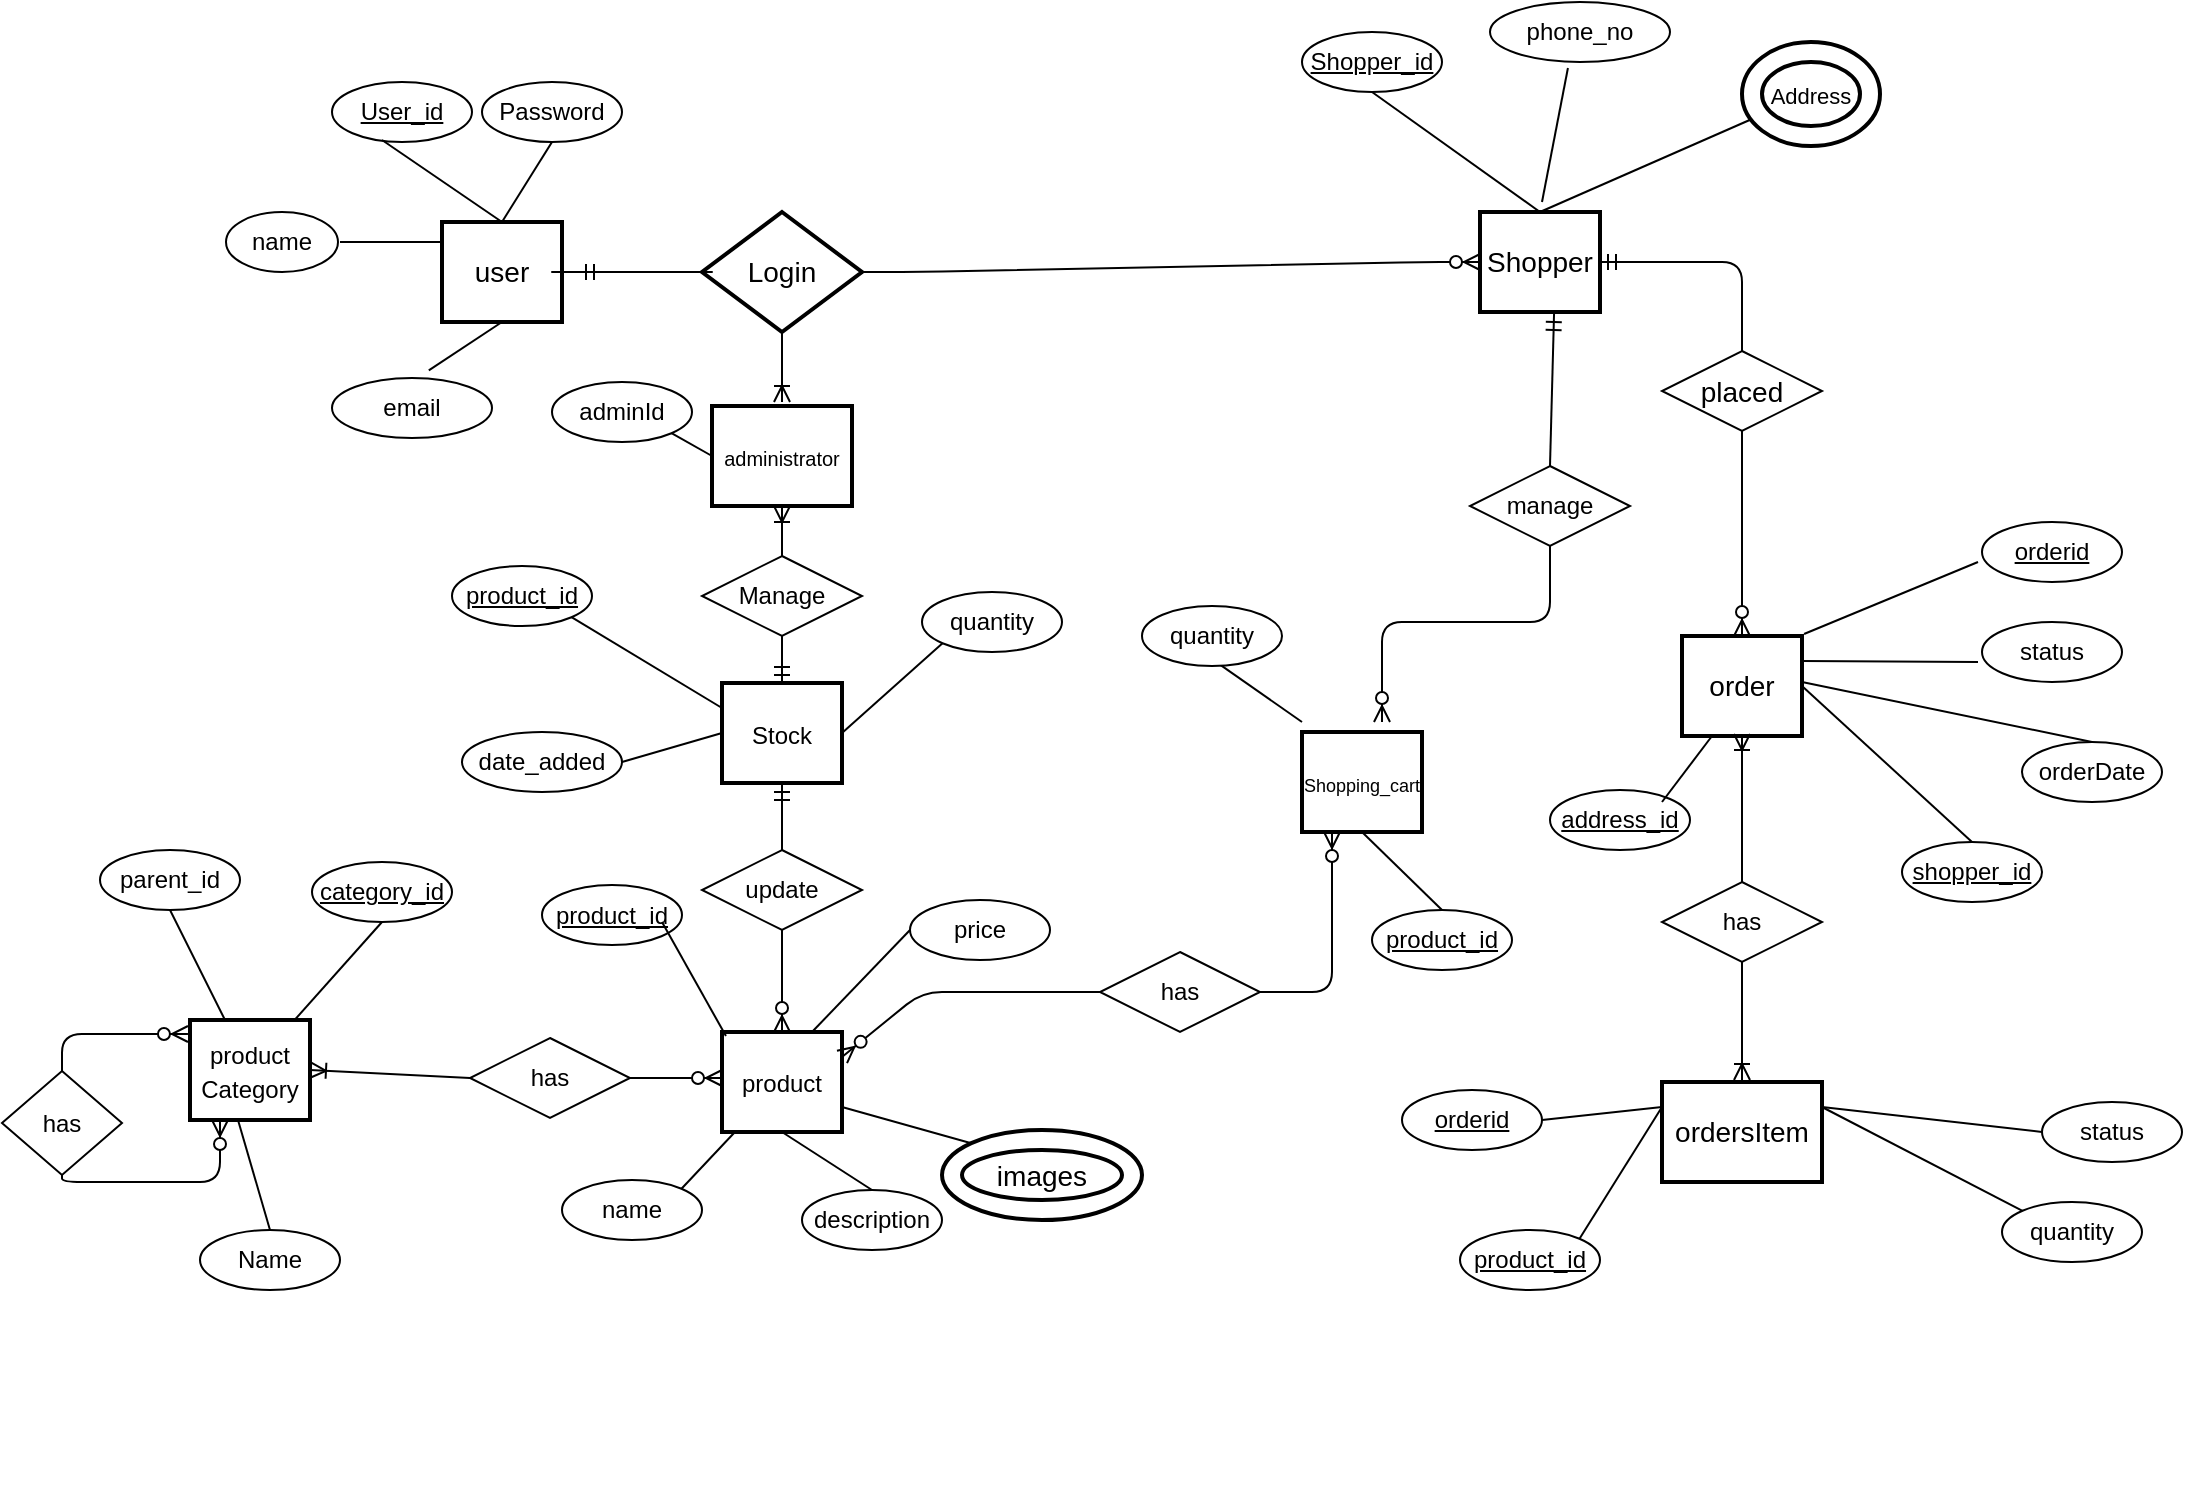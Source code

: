 <mxfile pages="1" version="11.2.1" type="device"><diagram id="gS7jpQpvTUa63fedZIkj" name="Page-1"><mxGraphModel dx="1718" dy="427" grid="1" gridSize="10" guides="1" tooltips="1" connect="1" arrows="1" fold="1" page="1" pageScale="1" pageWidth="850" pageHeight="1100" math="0" shadow="0"><root><mxCell id="0"/><mxCell id="1" parent="0"/><mxCell id="2SPnDHDMHKQsemep0HU1-3" value="Login" style="shape=rhombus;strokeWidth=2;fontSize=17;perimeter=rhombusPerimeter;whiteSpace=wrap;html=1;align=center;fontSize=14;" parent="1" vertex="1"><mxGeometry x="210" y="115" width="80" height="60" as="geometry"/></mxCell><mxCell id="2SPnDHDMHKQsemep0HU1-4" value="user" style="strokeWidth=2;whiteSpace=wrap;html=1;align=center;fontSize=14;" parent="1" vertex="1"><mxGeometry x="80" y="120" width="60" height="50" as="geometry"/></mxCell><mxCell id="2SPnDHDMHKQsemep0HU1-8" value="&lt;u&gt;User_id&lt;/u&gt;" style="ellipse;whiteSpace=wrap;html=1;" parent="1" vertex="1"><mxGeometry x="25" y="50" width="70" height="30" as="geometry"/></mxCell><mxCell id="2SPnDHDMHKQsemep0HU1-9" value="Password" style="ellipse;whiteSpace=wrap;html=1;" parent="1" vertex="1"><mxGeometry x="100" y="50" width="70" height="30" as="geometry"/></mxCell><mxCell id="2SPnDHDMHKQsemep0HU1-15" value="Shopper" style="strokeWidth=2;whiteSpace=wrap;html=1;align=center;fontSize=14;" parent="1" vertex="1"><mxGeometry x="599" y="115" width="60" height="50" as="geometry"/></mxCell><mxCell id="2SPnDHDMHKQsemep0HU1-16" value="" style="edgeStyle=entityRelationEdgeStyle;fontSize=12;html=1;endArrow=ERzeroToMany;endFill=1;exitX=1;exitY=0.5;exitDx=0;exitDy=0;entryX=0;entryY=0.5;entryDx=0;entryDy=0;" parent="1" source="2SPnDHDMHKQsemep0HU1-3" target="2SPnDHDMHKQsemep0HU1-15" edge="1"><mxGeometry width="100" height="100" relative="1" as="geometry"><mxPoint x="310" y="190" as="sourcePoint"/><mxPoint x="410" y="90" as="targetPoint"/></mxGeometry></mxCell><mxCell id="2SPnDHDMHKQsemep0HU1-18" value="&lt;font style=&quot;font-size: 10px&quot;&gt;administrator&lt;/font&gt;" style="strokeWidth=2;whiteSpace=wrap;html=1;align=center;fontSize=14;" parent="1" vertex="1"><mxGeometry x="215" y="212" width="70" height="50" as="geometry"/></mxCell><mxCell id="2SPnDHDMHKQsemep0HU1-25" value="adminId" style="ellipse;whiteSpace=wrap;html=1;" parent="1" vertex="1"><mxGeometry x="135" y="200" width="70" height="30" as="geometry"/></mxCell><mxCell id="2SPnDHDMHKQsemep0HU1-30" value="&lt;u&gt;Shopper_id&lt;/u&gt;" style="ellipse;whiteSpace=wrap;html=1;" parent="1" vertex="1"><mxGeometry x="510" y="25" width="70" height="30" as="geometry"/></mxCell><mxCell id="2SPnDHDMHKQsemep0HU1-36" value="manage" style="rhombus;whiteSpace=wrap;html=1;" parent="1" vertex="1"><mxGeometry x="594" y="242" width="80" height="40" as="geometry"/></mxCell><mxCell id="2SPnDHDMHKQsemep0HU1-40" value="" style="fontSize=12;html=1;endArrow=ERmandOne;exitX=0.5;exitY=0;exitDx=0;exitDy=0;entryX=0.617;entryY=1.02;entryDx=0;entryDy=0;entryPerimeter=0;" parent="1" source="2SPnDHDMHKQsemep0HU1-36" target="2SPnDHDMHKQsemep0HU1-15" edge="1"><mxGeometry width="100" height="100" relative="1" as="geometry"><mxPoint x="465" y="215" as="sourcePoint"/><mxPoint x="525" y="165" as="targetPoint"/></mxGeometry></mxCell><mxCell id="2SPnDHDMHKQsemep0HU1-42" value="&lt;font style=&quot;font-size: 9px&quot;&gt;Shopping_cart&lt;/font&gt;" style="strokeWidth=2;whiteSpace=wrap;html=1;align=center;fontSize=14;rotation=0;direction=west;" parent="1" vertex="1"><mxGeometry x="510" y="375" width="60" height="50" as="geometry"/></mxCell><mxCell id="2SPnDHDMHKQsemep0HU1-44" value="" style="fontSize=12;html=1;endArrow=ERzeroToMany;endFill=1;" parent="1" edge="1"><mxGeometry width="100" height="100" relative="1" as="geometry"><mxPoint x="634" y="282" as="sourcePoint"/><mxPoint x="550" y="370" as="targetPoint"/><Array as="points"><mxPoint x="634" y="320"/><mxPoint x="550" y="320"/></Array></mxGeometry></mxCell><mxCell id="2SPnDHDMHKQsemep0HU1-46" value="has" style="rhombus;whiteSpace=wrap;html=1;rotation=0;" parent="1" vertex="1"><mxGeometry x="409" y="485" width="80" height="40" as="geometry"/></mxCell><mxCell id="jy-XMuX0fqS3lSKlXEtn-2" style="edgeStyle=orthogonalEdgeStyle;rounded=0;orthogonalLoop=1;jettySize=auto;html=1;exitX=0;exitY=0.5;exitDx=0;exitDy=0;" parent="1" source="2SPnDHDMHKQsemep0HU1-47" edge="1"><mxGeometry relative="1" as="geometry"><mxPoint x="250" y="554" as="targetPoint"/></mxGeometry></mxCell><mxCell id="2SPnDHDMHKQsemep0HU1-47" value="&lt;font style=&quot;font-size: 12px&quot;&gt;product&lt;/font&gt;" style="strokeWidth=2;whiteSpace=wrap;html=1;align=center;fontSize=14;" parent="1" vertex="1"><mxGeometry x="220" y="525" width="60" height="50" as="geometry"/></mxCell><mxCell id="2SPnDHDMHKQsemep0HU1-48" value="has" style="rhombus;whiteSpace=wrap;html=1;" parent="1" vertex="1"><mxGeometry x="94" y="528" width="80" height="40" as="geometry"/></mxCell><mxCell id="2SPnDHDMHKQsemep0HU1-49" value="&lt;span style=&quot;font-size: 12px&quot;&gt;&lt;br&gt;product&lt;br&gt;Category&lt;br&gt;&lt;br&gt;&lt;/span&gt;" style="strokeWidth=2;whiteSpace=wrap;html=1;align=center;fontSize=14;" parent="1" vertex="1"><mxGeometry x="-46" y="519" width="60" height="50" as="geometry"/></mxCell><mxCell id="2SPnDHDMHKQsemep0HU1-51" value="&lt;u&gt;product_id&lt;br&gt;&lt;/u&gt;" style="ellipse;whiteSpace=wrap;html=1;" parent="1" vertex="1"><mxGeometry x="545" y="464" width="70" height="30" as="geometry"/></mxCell><mxCell id="2SPnDHDMHKQsemep0HU1-58" value="" style="fontSize=12;html=1;endArrow=ERzeroToMany;endFill=1;exitX=1;exitY=0.5;exitDx=0;exitDy=0;" parent="1" source="2SPnDHDMHKQsemep0HU1-48" edge="1"><mxGeometry width="100" height="100" relative="1" as="geometry"><mxPoint x="149" y="689" as="sourcePoint"/><mxPoint x="220" y="548" as="targetPoint"/></mxGeometry></mxCell><mxCell id="2SPnDHDMHKQsemep0HU1-60" value="name" style="ellipse;whiteSpace=wrap;html=1;" parent="1" vertex="1"><mxGeometry x="140" y="599" width="70" height="30" as="geometry"/></mxCell><mxCell id="2SPnDHDMHKQsemep0HU1-61" value="&lt;u&gt;product_id&lt;/u&gt;" style="ellipse;whiteSpace=wrap;html=1;" parent="1" vertex="1"><mxGeometry x="130" y="451.5" width="70" height="30" as="geometry"/></mxCell><mxCell id="2SPnDHDMHKQsemep0HU1-62" value="price" style="ellipse;whiteSpace=wrap;html=1;" parent="1" vertex="1"><mxGeometry x="314" y="459" width="70" height="30" as="geometry"/></mxCell><mxCell id="2SPnDHDMHKQsemep0HU1-63" value="description" style="ellipse;whiteSpace=wrap;html=1;" parent="1" vertex="1"><mxGeometry x="260" y="604" width="70" height="30" as="geometry"/></mxCell><mxCell id="2SPnDHDMHKQsemep0HU1-68" value="parent_id" style="ellipse;whiteSpace=wrap;html=1;" parent="1" vertex="1"><mxGeometry x="-91" y="434" width="70" height="30" as="geometry"/></mxCell><mxCell id="2SPnDHDMHKQsemep0HU1-69" value="Name" style="ellipse;whiteSpace=wrap;html=1;" parent="1" vertex="1"><mxGeometry x="-41" y="624" width="70" height="30" as="geometry"/></mxCell><mxCell id="2SPnDHDMHKQsemep0HU1-70" value="&lt;u&gt;category_id&lt;/u&gt;" style="ellipse;whiteSpace=wrap;html=1;" parent="1" vertex="1"><mxGeometry x="15" y="440" width="70" height="30" as="geometry"/></mxCell><mxCell id="2SPnDHDMHKQsemep0HU1-74" value="&lt;span style=&quot;font-size: 14px&quot;&gt;placed&lt;br&gt;&lt;/span&gt;" style="rhombus;whiteSpace=wrap;html=1;" parent="1" vertex="1"><mxGeometry x="690" y="184.5" width="80" height="40" as="geometry"/></mxCell><mxCell id="2SPnDHDMHKQsemep0HU1-75" value="&lt;font style=&quot;font-size: 14px&quot;&gt;order&lt;/font&gt;" style="strokeWidth=2;whiteSpace=wrap;html=1;align=center;fontSize=14;" parent="1" vertex="1"><mxGeometry x="700" y="327" width="60" height="50" as="geometry"/></mxCell><mxCell id="2SPnDHDMHKQsemep0HU1-83" value="Manage" style="rhombus;whiteSpace=wrap;html=1;" parent="1" vertex="1"><mxGeometry x="210" y="287" width="80" height="40" as="geometry"/></mxCell><mxCell id="2SPnDHDMHKQsemep0HU1-89" value="&lt;span style=&quot;font-size: 12px&quot;&gt;Stock&lt;/span&gt;" style="strokeWidth=2;whiteSpace=wrap;html=1;align=center;fontSize=14;" parent="1" vertex="1"><mxGeometry x="220" y="350.5" width="60" height="50" as="geometry"/></mxCell><mxCell id="2SPnDHDMHKQsemep0HU1-90" value="&lt;u&gt;product_id&lt;/u&gt;" style="ellipse;whiteSpace=wrap;html=1;" parent="1" vertex="1"><mxGeometry x="85" y="292" width="70" height="30" as="geometry"/></mxCell><mxCell id="2SPnDHDMHKQsemep0HU1-91" value="quantity" style="ellipse;whiteSpace=wrap;html=1;" parent="1" vertex="1"><mxGeometry x="320" y="305" width="70" height="30" as="geometry"/></mxCell><mxCell id="2SPnDHDMHKQsemep0HU1-100" value="" style="fontSize=12;html=1;endArrow=ERmandOne;exitX=0.5;exitY=0;exitDx=0;exitDy=0;" parent="1" source="2SPnDHDMHKQsemep0HU1-158" edge="1"><mxGeometry width="100" height="100" relative="1" as="geometry"><mxPoint x="290" y="430" as="sourcePoint"/><mxPoint x="250" y="401" as="targetPoint"/></mxGeometry></mxCell><mxCell id="2SPnDHDMHKQsemep0HU1-101" style="edgeStyle=none;rounded=0;orthogonalLoop=1;jettySize=auto;html=1;entryX=0.5;entryY=0;entryDx=0;entryDy=0;" parent="1" source="2SPnDHDMHKQsemep0HU1-47" target="2SPnDHDMHKQsemep0HU1-47" edge="1"><mxGeometry relative="1" as="geometry"/></mxCell><mxCell id="2SPnDHDMHKQsemep0HU1-102" style="edgeStyle=none;rounded=0;orthogonalLoop=1;jettySize=auto;html=1;entryX=0.5;entryY=0;entryDx=0;entryDy=0;" parent="1" source="2SPnDHDMHKQsemep0HU1-47" target="2SPnDHDMHKQsemep0HU1-47" edge="1"><mxGeometry relative="1" as="geometry"/></mxCell><mxCell id="2SPnDHDMHKQsemep0HU1-104" value="" style="fontSize=12;html=1;endArrow=ERmandOne;entryX=0.5;entryY=0;entryDx=0;entryDy=0;exitX=0.5;exitY=1;exitDx=0;exitDy=0;" parent="1" source="2SPnDHDMHKQsemep0HU1-83" target="2SPnDHDMHKQsemep0HU1-89" edge="1"><mxGeometry width="100" height="100" relative="1" as="geometry"><mxPoint x="320" y="310" as="sourcePoint"/><mxPoint x="388.96" y="241" as="targetPoint"/></mxGeometry></mxCell><mxCell id="2SPnDHDMHKQsemep0HU1-129" value="" style="endArrow=none;html=1;exitX=0.5;exitY=0;exitDx=0;exitDy=0;entryX=0.357;entryY=0.967;entryDx=0;entryDy=0;entryPerimeter=0;" parent="1" source="2SPnDHDMHKQsemep0HU1-4" target="2SPnDHDMHKQsemep0HU1-8" edge="1"><mxGeometry width="50" height="50" relative="1" as="geometry"><mxPoint x="40" y="130" as="sourcePoint"/><mxPoint x="90" y="80" as="targetPoint"/></mxGeometry></mxCell><mxCell id="2SPnDHDMHKQsemep0HU1-130" value="" style="endArrow=none;html=1;exitX=0.5;exitY=0;exitDx=0;exitDy=0;" parent="1" source="2SPnDHDMHKQsemep0HU1-4" edge="1"><mxGeometry width="50" height="50" relative="1" as="geometry"><mxPoint x="90" y="110" as="sourcePoint"/><mxPoint x="135" y="80" as="targetPoint"/></mxGeometry></mxCell><mxCell id="2SPnDHDMHKQsemep0HU1-132" value="" style="endArrow=none;html=1;exitX=0;exitY=0.5;exitDx=0;exitDy=0;entryX=1;entryY=1;entryDx=0;entryDy=0;" parent="1" source="2SPnDHDMHKQsemep0HU1-18" target="2SPnDHDMHKQsemep0HU1-25" edge="1"><mxGeometry width="50" height="50" relative="1" as="geometry"><mxPoint x="190" y="230" as="sourcePoint"/><mxPoint x="149.99" y="194.01" as="targetPoint"/></mxGeometry></mxCell><mxCell id="2SPnDHDMHKQsemep0HU1-133" value="" style="endArrow=none;html=1;exitX=0;exitY=0.25;exitDx=0;exitDy=0;entryX=1;entryY=1;entryDx=0;entryDy=0;" parent="1" source="2SPnDHDMHKQsemep0HU1-89" target="2SPnDHDMHKQsemep0HU1-90" edge="1"><mxGeometry width="50" height="50" relative="1" as="geometry"><mxPoint x="160" y="360" as="sourcePoint"/><mxPoint x="160" y="351" as="targetPoint"/></mxGeometry></mxCell><mxCell id="2SPnDHDMHKQsemep0HU1-134" value="" style="endArrow=none;html=1;exitX=0;exitY=1;exitDx=0;exitDy=0;entryX=1;entryY=0.5;entryDx=0;entryDy=0;" parent="1" source="2SPnDHDMHKQsemep0HU1-91" target="2SPnDHDMHKQsemep0HU1-89" edge="1"><mxGeometry width="50" height="50" relative="1" as="geometry"><mxPoint x="320" y="380" as="sourcePoint"/><mxPoint x="279.99" y="344.01" as="targetPoint"/></mxGeometry></mxCell><mxCell id="2SPnDHDMHKQsemep0HU1-136" value="" style="endArrow=none;html=1;exitX=0.5;exitY=0;exitDx=0;exitDy=0;entryX=0.5;entryY=0;entryDx=0;entryDy=0;" parent="1" source="2SPnDHDMHKQsemep0HU1-51" target="2SPnDHDMHKQsemep0HU1-42" edge="1"><mxGeometry width="50" height="50" relative="1" as="geometry"><mxPoint x="630" y="560" as="sourcePoint"/><mxPoint x="550" y="420" as="targetPoint"/></mxGeometry></mxCell><mxCell id="2SPnDHDMHKQsemep0HU1-137" value="" style="endArrow=none;html=1;" parent="1" edge="1"><mxGeometry width="50" height="50" relative="1" as="geometry"><mxPoint x="459.692" y="334.8" as="sourcePoint"/><mxPoint x="510" y="370" as="targetPoint"/></mxGeometry></mxCell><mxCell id="2SPnDHDMHKQsemep0HU1-138" value="" style="endArrow=none;html=1;exitX=0.033;exitY=0.04;exitDx=0;exitDy=0;exitPerimeter=0;" parent="1" source="2SPnDHDMHKQsemep0HU1-47" edge="1"><mxGeometry width="50" height="50" relative="1" as="geometry"><mxPoint x="220" y="490" as="sourcePoint"/><mxPoint x="190" y="470" as="targetPoint"/></mxGeometry></mxCell><mxCell id="2SPnDHDMHKQsemep0HU1-141" value="" style="endArrow=none;html=1;exitX=0.75;exitY=0;exitDx=0;exitDy=0;entryX=0;entryY=0.5;entryDx=0;entryDy=0;" parent="1" source="2SPnDHDMHKQsemep0HU1-47" target="2SPnDHDMHKQsemep0HU1-62" edge="1"><mxGeometry width="50" height="50" relative="1" as="geometry"><mxPoint x="290" y="450" as="sourcePoint"/><mxPoint x="249.99" y="414.01" as="targetPoint"/></mxGeometry></mxCell><mxCell id="2SPnDHDMHKQsemep0HU1-142" value="" style="endArrow=none;html=1;exitX=0.5;exitY=0;exitDx=0;exitDy=0;entryX=0.5;entryY=1;entryDx=0;entryDy=0;" parent="1" source="2SPnDHDMHKQsemep0HU1-63" target="2SPnDHDMHKQsemep0HU1-47" edge="1"><mxGeometry width="50" height="50" relative="1" as="geometry"><mxPoint x="290" y="570" as="sourcePoint"/><mxPoint x="249.99" y="534.01" as="targetPoint"/></mxGeometry></mxCell><mxCell id="2SPnDHDMHKQsemep0HU1-143" value="" style="endArrow=none;html=1;exitX=1;exitY=0;exitDx=0;exitDy=0;" parent="1" source="2SPnDHDMHKQsemep0HU1-60" target="2SPnDHDMHKQsemep0HU1-47" edge="1"><mxGeometry width="50" height="50" relative="1" as="geometry"><mxPoint x="230" y="550" as="sourcePoint"/><mxPoint x="189.99" y="514.01" as="targetPoint"/></mxGeometry></mxCell><mxCell id="2SPnDHDMHKQsemep0HU1-144" value="" style="endArrow=none;html=1;entryX=0.5;entryY=1;entryDx=0;entryDy=0;" parent="1" source="2SPnDHDMHKQsemep0HU1-49" target="2SPnDHDMHKQsemep0HU1-70" edge="1"><mxGeometry width="50" height="50" relative="1" as="geometry"><mxPoint x="110" y="480" as="sourcePoint"/><mxPoint x="69.99" y="444.01" as="targetPoint"/></mxGeometry></mxCell><mxCell id="2SPnDHDMHKQsemep0HU1-145" value="" style="endArrow=none;html=1;entryX=0.5;entryY=1;entryDx=0;entryDy=0;" parent="1" source="2SPnDHDMHKQsemep0HU1-49" target="2SPnDHDMHKQsemep0HU1-68" edge="1"><mxGeometry width="50" height="50" relative="1" as="geometry"><mxPoint x="10" y="490" as="sourcePoint"/><mxPoint x="10" y="480" as="targetPoint"/></mxGeometry></mxCell><mxCell id="2SPnDHDMHKQsemep0HU1-146" value="" style="endArrow=none;html=1;exitX=0.5;exitY=0;exitDx=0;exitDy=0;entryX=0.4;entryY=1;entryDx=0;entryDy=0;entryPerimeter=0;" parent="1" source="2SPnDHDMHKQsemep0HU1-69" target="2SPnDHDMHKQsemep0HU1-49" edge="1"><mxGeometry width="50" height="50" relative="1" as="geometry"><mxPoint y="550" as="sourcePoint"/><mxPoint x="-40.01" y="514.01" as="targetPoint"/></mxGeometry></mxCell><mxCell id="2SPnDHDMHKQsemep0HU1-147" value="" style="endArrow=none;html=1;exitX=0.5;exitY=0;exitDx=0;exitDy=0;entryX=0.5;entryY=1;entryDx=0;entryDy=0;" parent="1" source="2SPnDHDMHKQsemep0HU1-15" target="2SPnDHDMHKQsemep0HU1-30" edge="1"><mxGeometry width="50" height="50" relative="1" as="geometry"><mxPoint x="550" y="80" as="sourcePoint"/><mxPoint x="509.99" y="44.01" as="targetPoint"/></mxGeometry></mxCell><mxCell id="2SPnDHDMHKQsemep0HU1-149" value="" style="endArrow=none;html=1;exitX=0.5;exitY=0;exitDx=0;exitDy=0;entryX=0;entryY=1;entryDx=0;entryDy=0;" parent="1" source="2SPnDHDMHKQsemep0HU1-15" edge="1"><mxGeometry width="50" height="50" relative="1" as="geometry"><mxPoint x="720" y="70" as="sourcePoint"/><mxPoint x="739.251" y="66.607" as="targetPoint"/></mxGeometry></mxCell><mxCell id="2SPnDHDMHKQsemep0HU1-156" value="&lt;font style=&quot;font-size: 11px&quot;&gt;Address&lt;/font&gt;" style="ellipse;shape=doubleEllipse;margin=10;strokeWidth=2;fontSize=14;whiteSpace=wrap;html=1;align=center;" parent="1" vertex="1"><mxGeometry x="730" y="30" width="69" height="52" as="geometry"/></mxCell><mxCell id="2SPnDHDMHKQsemep0HU1-157" style="edgeStyle=none;rounded=0;orthogonalLoop=1;jettySize=auto;html=1;exitX=0;exitY=1;exitDx=0;exitDy=0;" parent="1" source="2SPnDHDMHKQsemep0HU1-156" target="2SPnDHDMHKQsemep0HU1-156" edge="1"><mxGeometry relative="1" as="geometry"/></mxCell><mxCell id="2SPnDHDMHKQsemep0HU1-158" value="update" style="rhombus;whiteSpace=wrap;html=1;" parent="1" vertex="1"><mxGeometry x="210" y="434" width="80" height="40" as="geometry"/></mxCell><mxCell id="2SPnDHDMHKQsemep0HU1-160" value="" style="fontSize=12;html=1;endArrow=ERzeroToMany;endFill=1;exitX=0.5;exitY=1;exitDx=0;exitDy=0;entryX=0.5;entryY=0;entryDx=0;entryDy=0;" parent="1" source="2SPnDHDMHKQsemep0HU1-158" target="2SPnDHDMHKQsemep0HU1-47" edge="1"><mxGeometry width="100" height="100" relative="1" as="geometry"><mxPoint x="294" y="444" as="sourcePoint"/><mxPoint x="304" y="494" as="targetPoint"/></mxGeometry></mxCell><mxCell id="Jbk15IeptdHcvgMN5PuT-1" value="name" style="ellipse;whiteSpace=wrap;html=1;" parent="1" vertex="1"><mxGeometry x="-28" y="115" width="56" height="30" as="geometry"/></mxCell><mxCell id="Jbk15IeptdHcvgMN5PuT-3" value="" style="line;strokeWidth=1;fillColor=none;align=left;verticalAlign=middle;spacingTop=-1;spacingLeft=3;spacingRight=3;rotatable=0;labelPosition=right;points=[];portConstraint=eastwest;fontSize=12;" parent="1" vertex="1"><mxGeometry x="29" y="126" width="51" height="8" as="geometry"/></mxCell><mxCell id="Jbk15IeptdHcvgMN5PuT-4" value="email" style="ellipse;whiteSpace=wrap;html=1;rotation=0;" parent="1" vertex="1"><mxGeometry x="25" y="198" width="80" height="30" as="geometry"/></mxCell><mxCell id="Jbk15IeptdHcvgMN5PuT-8" value="phone_no" style="ellipse;whiteSpace=wrap;html=1;" parent="1" vertex="1"><mxGeometry x="604" y="10" width="90" height="30" as="geometry"/></mxCell><mxCell id="Jbk15IeptdHcvgMN5PuT-10" value="" style="fontSize=12;html=1;endArrow=ERoneToMany;strokeColor=#000000;exitX=0.5;exitY=1;exitDx=0;exitDy=0;" parent="1" source="2SPnDHDMHKQsemep0HU1-3" edge="1"><mxGeometry width="100" height="100" relative="1" as="geometry"><mxPoint x="330" y="250" as="sourcePoint"/><mxPoint x="250" y="210" as="targetPoint"/></mxGeometry></mxCell><mxCell id="Jbk15IeptdHcvgMN5PuT-11" value="" style="text;fillColor=none;align=left;verticalAlign=middle;spacingTop=-1;spacingLeft=4;spacingRight=4;rotatable=0;labelPosition=right;points=[];portConstraint=eastwest;fontSize=12;" parent="1" vertex="1"><mxGeometry x="-20" y="750" width="20" height="14" as="geometry"/></mxCell><mxCell id="Jbk15IeptdHcvgMN5PuT-15" style="edgeStyle=none;shape=link;rounded=0;orthogonalLoop=1;jettySize=auto;html=1;entryX=0.5;entryY=1;entryDx=0;entryDy=0;strokeColor=#000000;" parent="1" source="2SPnDHDMHKQsemep0HU1-4" target="2SPnDHDMHKQsemep0HU1-4" edge="1"><mxGeometry relative="1" as="geometry"/></mxCell><mxCell id="Jbk15IeptdHcvgMN5PuT-18" value="" style="endArrow=none;html=1;exitX=0.5;exitY=1;exitDx=0;exitDy=0;entryX=0.605;entryY=-0.127;entryDx=0;entryDy=0;entryPerimeter=0;" parent="1" source="2SPnDHDMHKQsemep0HU1-4" target="Jbk15IeptdHcvgMN5PuT-4" edge="1"><mxGeometry width="50" height="50" relative="1" as="geometry"><mxPoint x="70" y="180" as="sourcePoint"/><mxPoint x="-34" y="200" as="targetPoint"/></mxGeometry></mxCell><mxCell id="Jbk15IeptdHcvgMN5PuT-20" value="" style="endArrow=none;html=1;entryX=0.433;entryY=1.1;entryDx=0;entryDy=0;entryPerimeter=0;" parent="1" target="Jbk15IeptdHcvgMN5PuT-8" edge="1"><mxGeometry width="50" height="50" relative="1" as="geometry"><mxPoint x="630" y="110" as="sourcePoint"/><mxPoint x="546" y="10" as="targetPoint"/></mxGeometry></mxCell><mxCell id="Jbk15IeptdHcvgMN5PuT-23" value="date_added" style="ellipse;whiteSpace=wrap;html=1;rotation=0;" parent="1" vertex="1"><mxGeometry x="90" y="375" width="80" height="30" as="geometry"/></mxCell><mxCell id="Jbk15IeptdHcvgMN5PuT-24" value="" style="fontSize=12;html=1;endArrow=ERoneToMany;strokeColor=#000000;exitX=0.5;exitY=0;exitDx=0;exitDy=0;entryX=0.5;entryY=1;entryDx=0;entryDy=0;" parent="1" source="2SPnDHDMHKQsemep0HU1-83" target="2SPnDHDMHKQsemep0HU1-18" edge="1"><mxGeometry width="100" height="100" relative="1" as="geometry"><mxPoint x="340" y="260" as="sourcePoint"/><mxPoint x="350" y="325" as="targetPoint"/></mxGeometry></mxCell><mxCell id="Jbk15IeptdHcvgMN5PuT-25" value="" style="fontSize=12;html=1;endArrow=ERoneToMany;entryX=1;entryY=0.5;entryDx=0;entryDy=0;exitX=0;exitY=0.5;exitDx=0;exitDy=0;" parent="1" source="2SPnDHDMHKQsemep0HU1-48" target="2SPnDHDMHKQsemep0HU1-49" edge="1"><mxGeometry width="100" height="100" relative="1" as="geometry"><mxPoint x="50" y="540" as="sourcePoint"/><mxPoint x="-66" y="560" as="targetPoint"/></mxGeometry></mxCell><mxCell id="Jbk15IeptdHcvgMN5PuT-26" value="" style="fontSize=12;html=1;endArrow=ERzeroToMany;endFill=1;exitX=0;exitY=0.5;exitDx=0;exitDy=0;entryX=1;entryY=0.25;entryDx=0;entryDy=0;" parent="1" source="2SPnDHDMHKQsemep0HU1-46" target="2SPnDHDMHKQsemep0HU1-47" edge="1"><mxGeometry width="100" height="100" relative="1" as="geometry"><mxPoint x="360" y="530" as="sourcePoint"/><mxPoint x="360" y="580" as="targetPoint"/><Array as="points"><mxPoint x="320" y="505"/></Array></mxGeometry></mxCell><mxCell id="Jbk15IeptdHcvgMN5PuT-27" value="" style="fontSize=12;html=1;endArrow=ERzeroToMany;endFill=1;exitX=1;exitY=0.5;exitDx=0;exitDy=0;entryX=0.75;entryY=0;entryDx=0;entryDy=0;" parent="1" source="2SPnDHDMHKQsemep0HU1-46" target="2SPnDHDMHKQsemep0HU1-42" edge="1"><mxGeometry width="100" height="100" relative="1" as="geometry"><mxPoint x="500" y="450" as="sourcePoint"/><mxPoint x="520" y="420" as="targetPoint"/><Array as="points"><mxPoint x="525" y="505"/></Array></mxGeometry></mxCell><mxCell id="Jbk15IeptdHcvgMN5PuT-28" value="quantity" style="ellipse;whiteSpace=wrap;html=1;" parent="1" vertex="1"><mxGeometry x="430" y="312" width="70" height="30" as="geometry"/></mxCell><mxCell id="Jbk15IeptdHcvgMN5PuT-29" value="status" style="ellipse;whiteSpace=wrap;html=1;" parent="1" vertex="1"><mxGeometry x="850" y="320" width="70" height="30" as="geometry"/></mxCell><mxCell id="Jbk15IeptdHcvgMN5PuT-30" value="orderDate" style="ellipse;whiteSpace=wrap;html=1;rotation=0;" parent="1" vertex="1"><mxGeometry x="870" y="380" width="70" height="30" as="geometry"/></mxCell><mxCell id="Jbk15IeptdHcvgMN5PuT-31" value="&lt;u&gt;shopper_id&lt;br&gt;&lt;/u&gt;" style="ellipse;whiteSpace=wrap;html=1;rotation=0;" parent="1" vertex="1"><mxGeometry x="810" y="430" width="70" height="30" as="geometry"/></mxCell><mxCell id="Jbk15IeptdHcvgMN5PuT-32" value="&lt;u&gt;address_id&lt;br&gt;&lt;/u&gt;" style="ellipse;whiteSpace=wrap;html=1;rotation=0;" parent="1" vertex="1"><mxGeometry x="634" y="404" width="70" height="30" as="geometry"/></mxCell><mxCell id="Jbk15IeptdHcvgMN5PuT-33" value="&lt;u&gt;orderid&lt;br&gt;&lt;/u&gt;" style="ellipse;whiteSpace=wrap;html=1;" parent="1" vertex="1"><mxGeometry x="850" y="270" width="70" height="30" as="geometry"/></mxCell><mxCell id="Jbk15IeptdHcvgMN5PuT-34" value="" style="endArrow=none;html=1;exitX=1.017;exitY=-0.02;exitDx=0;exitDy=0;exitPerimeter=0;" parent="1" source="2SPnDHDMHKQsemep0HU1-75" edge="1"><mxGeometry width="50" height="50" relative="1" as="geometry"><mxPoint x="800" y="310" as="sourcePoint"/><mxPoint x="848" y="290" as="targetPoint"/></mxGeometry></mxCell><mxCell id="Jbk15IeptdHcvgMN5PuT-35" value="" style="endArrow=none;html=1;exitX=1;exitY=0.25;exitDx=0;exitDy=0;" parent="1" source="2SPnDHDMHKQsemep0HU1-75" edge="1"><mxGeometry width="50" height="50" relative="1" as="geometry"><mxPoint x="800" y="380" as="sourcePoint"/><mxPoint x="848" y="340" as="targetPoint"/></mxGeometry></mxCell><mxCell id="Jbk15IeptdHcvgMN5PuT-36" value="" style="endArrow=none;html=1;entryX=0.5;entryY=0;entryDx=0;entryDy=0;" parent="1" target="Jbk15IeptdHcvgMN5PuT-30" edge="1"><mxGeometry width="50" height="50" relative="1" as="geometry"><mxPoint x="760" y="350" as="sourcePoint"/><mxPoint x="818.095" y="499.509" as="targetPoint"/></mxGeometry></mxCell><mxCell id="Jbk15IeptdHcvgMN5PuT-37" value="" style="endArrow=none;html=1;exitX=0.25;exitY=1;exitDx=0;exitDy=0;" parent="1" source="2SPnDHDMHKQsemep0HU1-75" edge="1"><mxGeometry width="50" height="50" relative="1" as="geometry"><mxPoint x="720" y="380" as="sourcePoint"/><mxPoint x="690" y="410" as="targetPoint"/></mxGeometry></mxCell><mxCell id="Jbk15IeptdHcvgMN5PuT-39" value="" style="endArrow=none;html=1;entryX=0.5;entryY=0;entryDx=0;entryDy=0;exitX=1;exitY=0.5;exitDx=0;exitDy=0;" parent="1" source="2SPnDHDMHKQsemep0HU1-75" target="Jbk15IeptdHcvgMN5PuT-31" edge="1"><mxGeometry width="50" height="50" relative="1" as="geometry"><mxPoint x="770" y="340" as="sourcePoint"/><mxPoint x="808.095" y="499.509" as="targetPoint"/></mxGeometry></mxCell><mxCell id="Jbk15IeptdHcvgMN5PuT-40" value="" style="fontSize=12;html=1;endArrow=ERzeroToMany;endFill=1;exitX=0.5;exitY=1;exitDx=0;exitDy=0;entryX=0.5;entryY=0;entryDx=0;entryDy=0;" parent="1" source="2SPnDHDMHKQsemep0HU1-74" target="2SPnDHDMHKQsemep0HU1-75" edge="1"><mxGeometry width="100" height="100" relative="1" as="geometry"><mxPoint x="730" y="260" as="sourcePoint"/><mxPoint x="642.47" y="353.852" as="targetPoint"/></mxGeometry></mxCell><mxCell id="Jbk15IeptdHcvgMN5PuT-42" value="" style="fontSize=12;html=1;endArrow=ERmandOne;exitX=0.5;exitY=0;exitDx=0;exitDy=0;entryX=1;entryY=0.5;entryDx=0;entryDy=0;edgeStyle=orthogonalEdgeStyle;" parent="1" source="2SPnDHDMHKQsemep0HU1-74" target="2SPnDHDMHKQsemep0HU1-15" edge="1"><mxGeometry width="100" height="100" relative="1" as="geometry"><mxPoint x="720" y="140" as="sourcePoint"/><mxPoint x="722.02" y="64" as="targetPoint"/></mxGeometry></mxCell><mxCell id="Jbk15IeptdHcvgMN5PuT-43" value="&lt;font style=&quot;font-size: 14px&quot;&gt;ordersItem&lt;/font&gt;" style="strokeWidth=2;whiteSpace=wrap;html=1;align=center;fontSize=14;" parent="1" vertex="1"><mxGeometry x="690" y="550" width="80" height="50" as="geometry"/></mxCell><mxCell id="Jbk15IeptdHcvgMN5PuT-44" value="has" style="rhombus;whiteSpace=wrap;html=1;rotation=0;" parent="1" vertex="1"><mxGeometry x="690" y="450" width="80" height="40" as="geometry"/></mxCell><mxCell id="Jbk15IeptdHcvgMN5PuT-45" value="" style="fontSize=12;html=1;endArrow=ERoneToMany;strokeColor=#000000;exitX=0.5;exitY=0;exitDx=0;exitDy=0;entryX=0.5;entryY=0.98;entryDx=0;entryDy=0;entryPerimeter=0;" parent="1" source="Jbk15IeptdHcvgMN5PuT-44" target="2SPnDHDMHKQsemep0HU1-75" edge="1"><mxGeometry width="100" height="100" relative="1" as="geometry"><mxPoint x="750" y="400" as="sourcePoint"/><mxPoint x="737" y="376" as="targetPoint"/></mxGeometry></mxCell><mxCell id="Jbk15IeptdHcvgMN5PuT-46" value="" style="fontSize=12;html=1;endArrow=ERoneToMany;strokeColor=#000000;exitX=0.5;exitY=1;exitDx=0;exitDy=0;" parent="1" source="Jbk15IeptdHcvgMN5PuT-44" edge="1"><mxGeometry width="100" height="100" relative="1" as="geometry"><mxPoint x="680" y="520" as="sourcePoint"/><mxPoint x="730" y="549" as="targetPoint"/></mxGeometry></mxCell><mxCell id="Jbk15IeptdHcvgMN5PuT-47" value="&lt;u&gt;orderid&lt;br&gt;&lt;/u&gt;" style="ellipse;whiteSpace=wrap;html=1;rotation=0;" parent="1" vertex="1"><mxGeometry x="560" y="554" width="70" height="30" as="geometry"/></mxCell><mxCell id="Jbk15IeptdHcvgMN5PuT-49" value="quantity" style="ellipse;whiteSpace=wrap;html=1;" parent="1" vertex="1"><mxGeometry x="860" y="610" width="70" height="30" as="geometry"/></mxCell><mxCell id="Jbk15IeptdHcvgMN5PuT-50" value="status" style="ellipse;whiteSpace=wrap;html=1;" parent="1" vertex="1"><mxGeometry x="880" y="560" width="70" height="30" as="geometry"/></mxCell><mxCell id="Jbk15IeptdHcvgMN5PuT-51" value="&lt;u&gt;product_id&lt;br&gt;&lt;/u&gt;" style="ellipse;whiteSpace=wrap;html=1;rotation=0;" parent="1" vertex="1"><mxGeometry x="589" y="624" width="70" height="30" as="geometry"/></mxCell><mxCell id="Jbk15IeptdHcvgMN5PuT-52" value="" style="endArrow=none;html=1;entryX=0;entryY=0.25;entryDx=0;entryDy=0;exitX=1;exitY=0.5;exitDx=0;exitDy=0;" parent="1" source="Jbk15IeptdHcvgMN5PuT-47" target="Jbk15IeptdHcvgMN5PuT-43" edge="1"><mxGeometry width="50" height="50" relative="1" as="geometry"><mxPoint x="660" y="550" as="sourcePoint"/><mxPoint x="727.5" y="642.01" as="targetPoint"/></mxGeometry></mxCell><mxCell id="Jbk15IeptdHcvgMN5PuT-53" value="" style="endArrow=none;html=1;entryX=0;entryY=0.25;entryDx=0;entryDy=0;exitX=1;exitY=0;exitDx=0;exitDy=0;" parent="1" source="Jbk15IeptdHcvgMN5PuT-51" target="Jbk15IeptdHcvgMN5PuT-43" edge="1"><mxGeometry width="50" height="50" relative="1" as="geometry"><mxPoint x="670" y="600" as="sourcePoint"/><mxPoint x="737.5" y="692.01" as="targetPoint"/></mxGeometry></mxCell><mxCell id="Jbk15IeptdHcvgMN5PuT-54" value="" style="endArrow=none;html=1;entryX=0;entryY=0.5;entryDx=0;entryDy=0;exitX=1;exitY=0.25;exitDx=0;exitDy=0;" parent="1" source="Jbk15IeptdHcvgMN5PuT-43" target="Jbk15IeptdHcvgMN5PuT-50" edge="1"><mxGeometry width="50" height="50" relative="1" as="geometry"><mxPoint x="840" y="590" as="sourcePoint"/><mxPoint x="907.5" y="682.01" as="targetPoint"/></mxGeometry></mxCell><mxCell id="Jbk15IeptdHcvgMN5PuT-55" value="" style="endArrow=none;html=1;entryX=0;entryY=0;entryDx=0;entryDy=0;exitX=1;exitY=0.25;exitDx=0;exitDy=0;" parent="1" source="Jbk15IeptdHcvgMN5PuT-43" target="Jbk15IeptdHcvgMN5PuT-49" edge="1"><mxGeometry width="50" height="50" relative="1" as="geometry"><mxPoint x="840" y="600" as="sourcePoint"/><mxPoint x="907.5" y="692.01" as="targetPoint"/></mxGeometry></mxCell><mxCell id="zLe_kwT4xlFt1auEfXuh-3" value="" style="endArrow=none;html=1;entryX=0;entryY=0;entryDx=0;entryDy=0;exitX=1;exitY=0.75;exitDx=0;exitDy=0;" parent="1" source="2SPnDHDMHKQsemep0HU1-47" target="519WuWYAl8_r7Tu9nZeb-2" edge="1"><mxGeometry width="50" height="50" relative="1" as="geometry"><mxPoint x="299" y="584" as="sourcePoint"/><mxPoint x="343.587" y="577.843" as="targetPoint"/></mxGeometry></mxCell><mxCell id="519WuWYAl8_r7Tu9nZeb-2" value="images" style="ellipse;shape=doubleEllipse;margin=10;strokeWidth=2;fontSize=14;whiteSpace=wrap;html=1;align=center;" vertex="1" parent="1"><mxGeometry x="330" y="574" width="100" height="45" as="geometry"/></mxCell><mxCell id="519WuWYAl8_r7Tu9nZeb-4" value="" style="endArrow=none;html=1;entryX=0;entryY=0.5;entryDx=0;entryDy=0;exitX=1;exitY=0.5;exitDx=0;exitDy=0;" edge="1" parent="1" source="Jbk15IeptdHcvgMN5PuT-23" target="2SPnDHDMHKQsemep0HU1-89"><mxGeometry width="50" height="50" relative="1" as="geometry"><mxPoint x="-50" y="840" as="sourcePoint"/><mxPoint x="60" y="650" as="targetPoint"/></mxGeometry></mxCell><mxCell id="519WuWYAl8_r7Tu9nZeb-5" value="" style="edgeStyle=entityRelationEdgeStyle;fontSize=12;html=1;endArrow=ERmandOne;" edge="1" parent="1"><mxGeometry width="100" height="100" relative="1" as="geometry"><mxPoint x="190" y="145" as="sourcePoint"/><mxPoint x="160" y="145" as="targetPoint"/></mxGeometry></mxCell><mxCell id="519WuWYAl8_r7Tu9nZeb-10" value="has" style="rhombus;whiteSpace=wrap;html=1;" vertex="1" parent="1"><mxGeometry x="-140" y="544.5" width="60" height="52" as="geometry"/></mxCell><mxCell id="519WuWYAl8_r7Tu9nZeb-11" value="" style="endArrow=ERzeroToMany;html=1;exitX=0.5;exitY=0;exitDx=0;exitDy=0;endFill=1;entryX=-0.017;entryY=0.14;entryDx=0;entryDy=0;entryPerimeter=0;" edge="1" parent="1" source="519WuWYAl8_r7Tu9nZeb-10" target="2SPnDHDMHKQsemep0HU1-49"><mxGeometry width="50" height="50" relative="1" as="geometry"><mxPoint x="-110" y="500" as="sourcePoint"/><mxPoint x="-40" y="520" as="targetPoint"/><Array as="points"><mxPoint x="-110" y="526"/></Array></mxGeometry></mxCell><mxCell id="519WuWYAl8_r7Tu9nZeb-12" value="" style="endArrow=none;html=1;entryX=0.5;entryY=1;entryDx=0;entryDy=0;exitX=0.25;exitY=1;exitDx=0;exitDy=0;startArrow=ERzeroToMany;startFill=1;" edge="1" parent="1" source="2SPnDHDMHKQsemep0HU1-49" target="519WuWYAl8_r7Tu9nZeb-10"><mxGeometry width="50" height="50" relative="1" as="geometry"><mxPoint x="-140" y="840" as="sourcePoint"/><mxPoint x="-90" y="790" as="targetPoint"/><Array as="points"><mxPoint x="-31" y="600"/><mxPoint x="-110" y="600"/></Array></mxGeometry></mxCell></root></mxGraphModel></diagram></mxfile>
